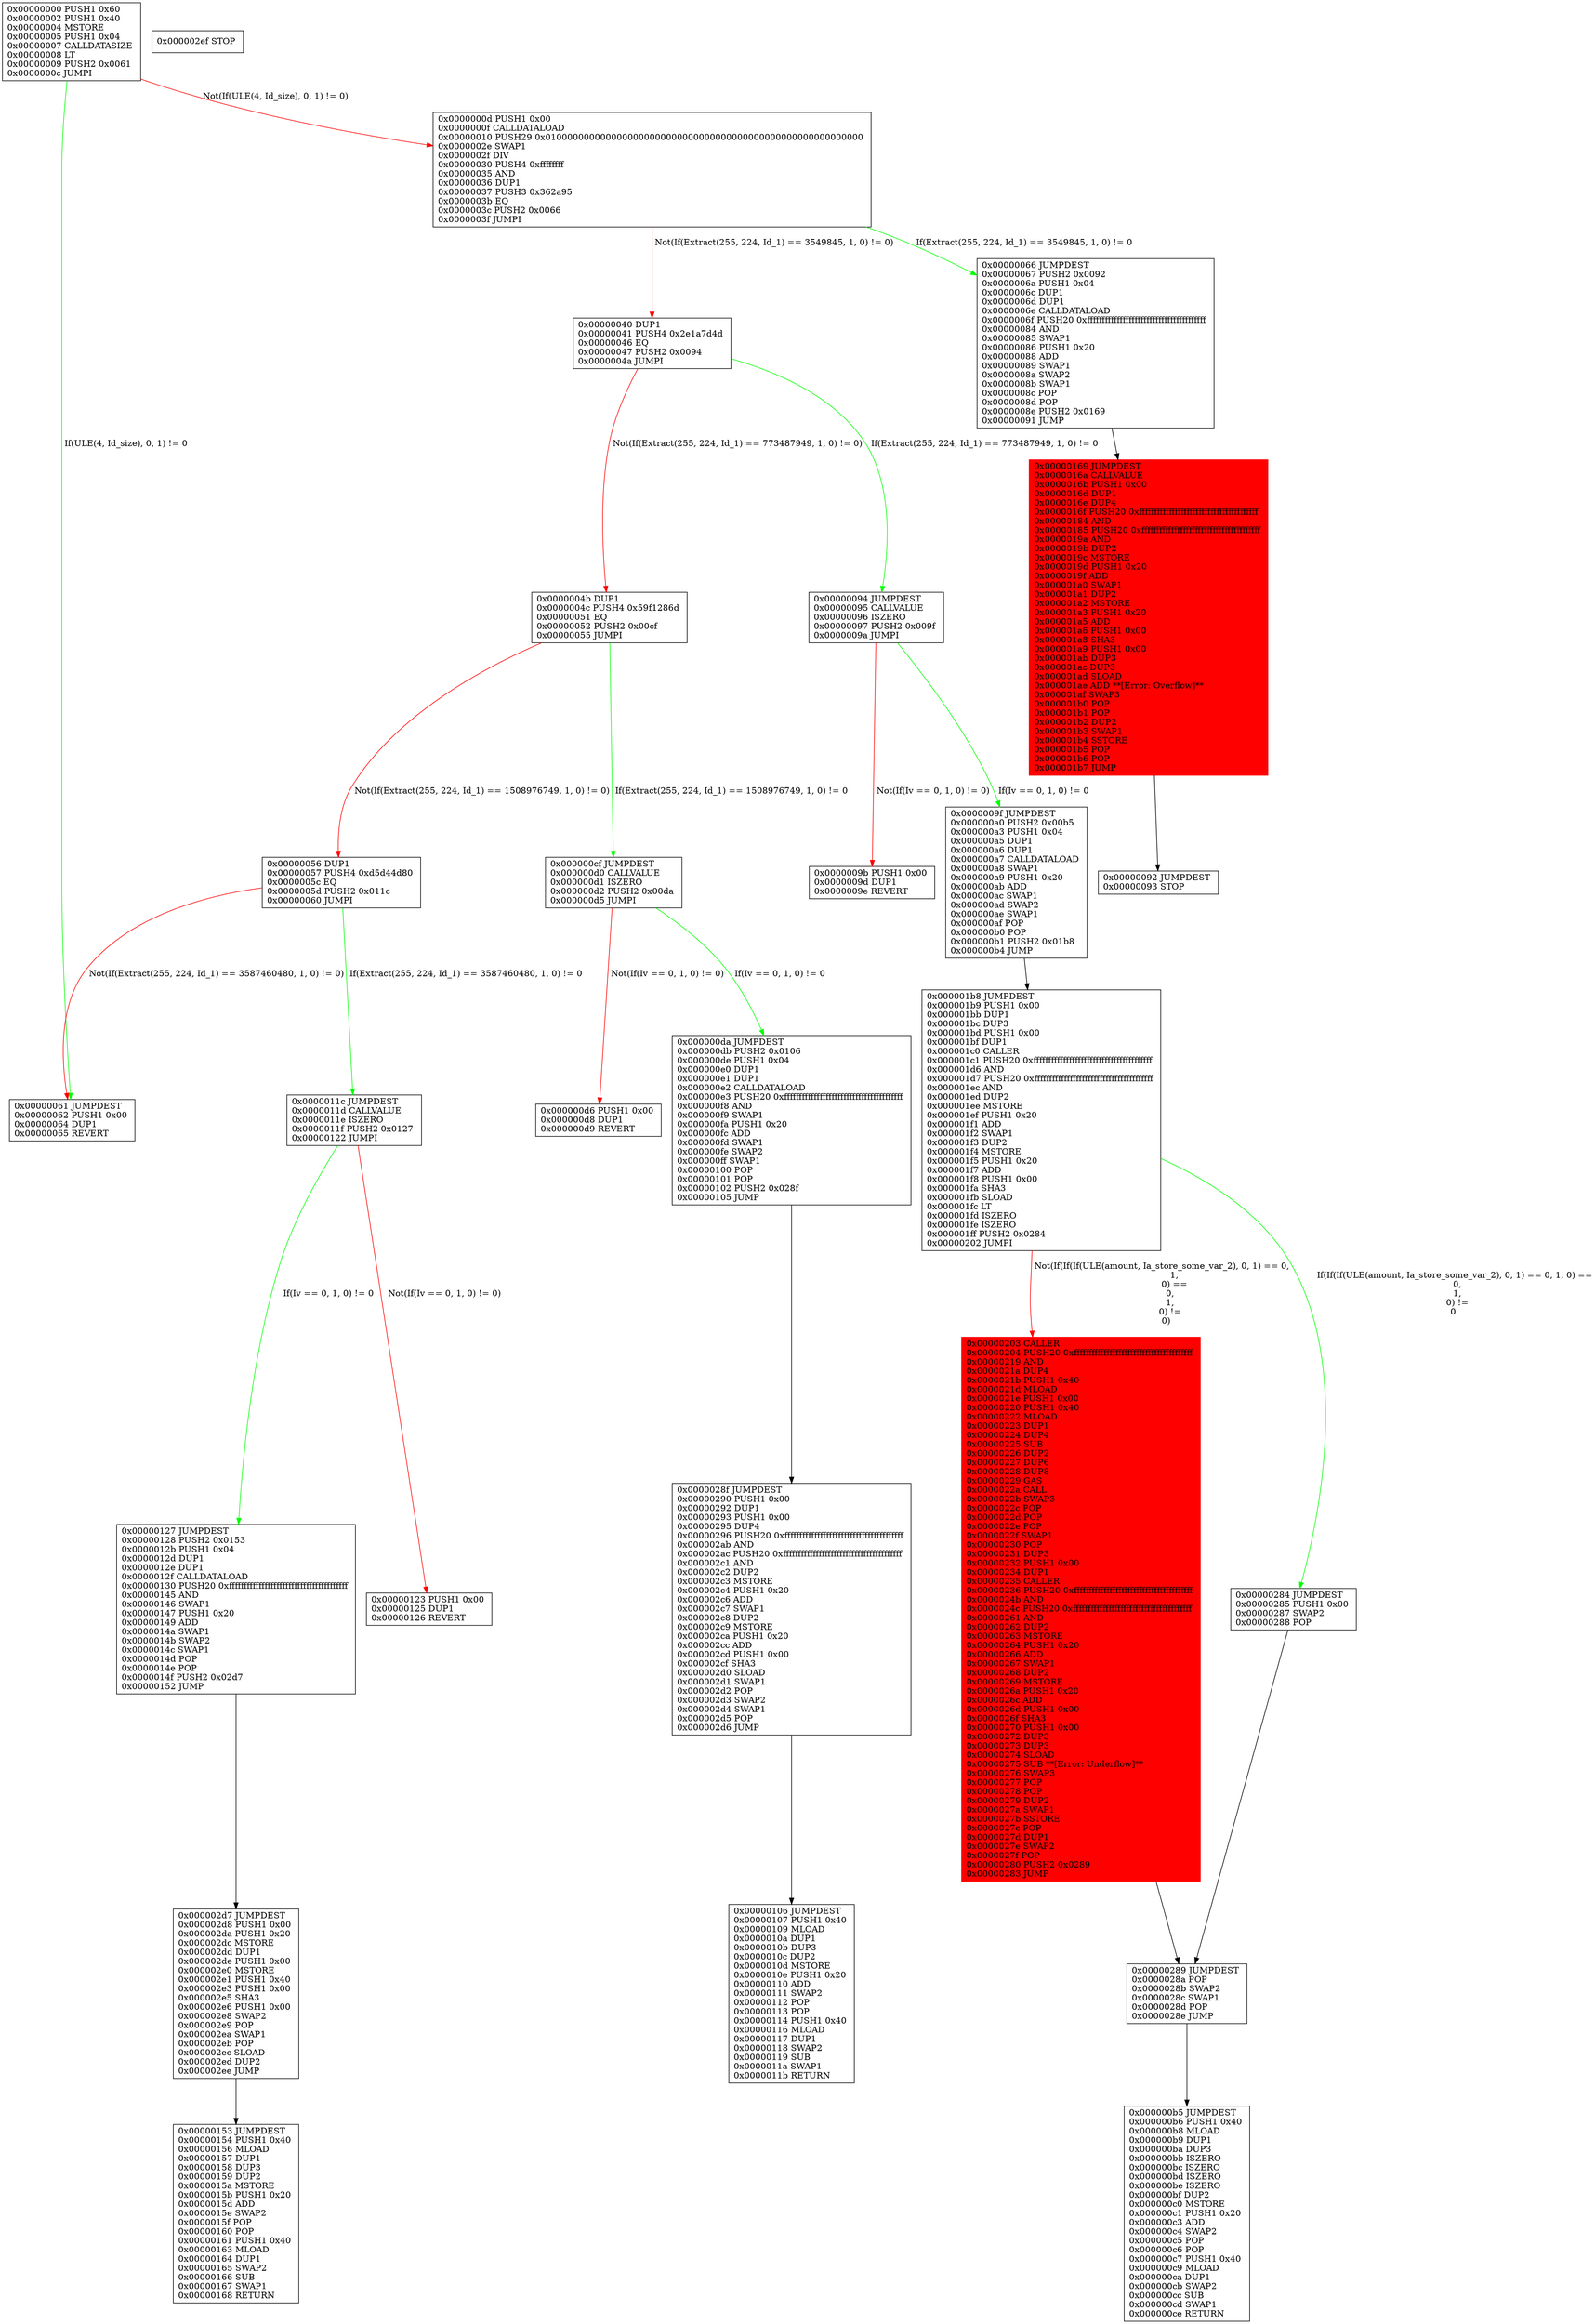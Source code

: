 digraph osiris_cfg {
rankdir = TB;
size = "240"
graph[fontname = Courier, fontsize = 14.0, labeljust = l, nojustify = true];node[shape = record];
"0x0"[label="0x00000000 PUSH1 0x60 \l0x00000002 PUSH1 0x40 \l0x00000004 MSTORE \l0x00000005 PUSH1 0x04 \l0x00000007 CALLDATASIZE \l0x00000008 LT \l0x00000009 PUSH2 0x0061 \l0x0000000c JUMPI \l"];
"0x0" -> "0x61" [color="green" label=" If(ULE(4, Id_size), 0, 1) != 0"];
"0x0" -> "0xd" [color="red" label=" Not(If(ULE(4, Id_size), 0, 1) != 0)"];
"0xd"[label="0x0000000d PUSH1 0x00 \l0x0000000f CALLDATALOAD \l0x00000010 PUSH29 0x0100000000000000000000000000000000000000000000000000000000 \l0x0000002e SWAP1 \l0x0000002f DIV \l0x00000030 PUSH4 0xffffffff \l0x00000035 AND \l0x00000036 DUP1 \l0x00000037 PUSH3 0x362a95 \l0x0000003b EQ \l0x0000003c PUSH2 0x0066 \l0x0000003f JUMPI \l"];
"0xd" -> "0x66" [color="green" label=" If(Extract(255, 224, Id_1) == 3549845, 1, 0) != 0"];
"0xd" -> "0x40" [color="red" label=" Not(If(Extract(255, 224, Id_1) == 3549845, 1, 0) != 0)"];
"0x40"[label="0x00000040 DUP1 \l0x00000041 PUSH4 0x2e1a7d4d \l0x00000046 EQ \l0x00000047 PUSH2 0x0094 \l0x0000004a JUMPI \l"];
"0x40" -> "0x94" [color="green" label=" If(Extract(255, 224, Id_1) == 773487949, 1, 0) != 0"];
"0x40" -> "0x4b" [color="red" label=" Not(If(Extract(255, 224, Id_1) == 773487949, 1, 0) != 0)"];
"0x4b"[label="0x0000004b DUP1 \l0x0000004c PUSH4 0x59f1286d \l0x00000051 EQ \l0x00000052 PUSH2 0x00cf \l0x00000055 JUMPI \l"];
"0x4b" -> "0xcf" [color="green" label=" If(Extract(255, 224, Id_1) == 1508976749, 1, 0) != 0"];
"0x4b" -> "0x56" [color="red" label=" Not(If(Extract(255, 224, Id_1) == 1508976749, 1, 0) != 0)"];
"0x56"[label="0x00000056 DUP1 \l0x00000057 PUSH4 0xd5d44d80 \l0x0000005c EQ \l0x0000005d PUSH2 0x011c \l0x00000060 JUMPI \l"];
"0x56" -> "0x11c" [color="green" label=" If(Extract(255, 224, Id_1) == 3587460480, 1, 0) != 0"];
"0x56" -> "0x61" [color="red" label=" Not(If(Extract(255, 224, Id_1) == 3587460480, 1, 0) != 0)"];
"0x61"[label="0x00000061 JUMPDEST \l0x00000062 PUSH1 0x00 \l0x00000064 DUP1 \l0x00000065 REVERT \l"];
"0x66"[label="0x00000066 JUMPDEST \l0x00000067 PUSH2 0x0092 \l0x0000006a PUSH1 0x04 \l0x0000006c DUP1 \l0x0000006d DUP1 \l0x0000006e CALLDATALOAD \l0x0000006f PUSH20 0xffffffffffffffffffffffffffffffffffffffff \l0x00000084 AND \l0x00000085 SWAP1 \l0x00000086 PUSH1 0x20 \l0x00000088 ADD \l0x00000089 SWAP1 \l0x0000008a SWAP2 \l0x0000008b SWAP1 \l0x0000008c POP \l0x0000008d POP \l0x0000008e PUSH2 0x0169 \l0x00000091 JUMP \l"];
"0x66" -> "0x169" [color="black"];
"0x92"[label="0x00000092 JUMPDEST \l0x00000093 STOP \l"];
"0x94"[label="0x00000094 JUMPDEST \l0x00000095 CALLVALUE \l0x00000096 ISZERO \l0x00000097 PUSH2 0x009f \l0x0000009a JUMPI \l"];
"0x94" -> "0x9f" [color="green" label=" If(Iv == 0, 1, 0) != 0"];
"0x94" -> "0x9b" [color="red" label=" Not(If(Iv == 0, 1, 0) != 0)"];
"0x9b"[label="0x0000009b PUSH1 0x00 \l0x0000009d DUP1 \l0x0000009e REVERT \l"];
"0x9f"[label="0x0000009f JUMPDEST \l0x000000a0 PUSH2 0x00b5 \l0x000000a3 PUSH1 0x04 \l0x000000a5 DUP1 \l0x000000a6 DUP1 \l0x000000a7 CALLDATALOAD \l0x000000a8 SWAP1 \l0x000000a9 PUSH1 0x20 \l0x000000ab ADD \l0x000000ac SWAP1 \l0x000000ad SWAP2 \l0x000000ae SWAP1 \l0x000000af POP \l0x000000b0 POP \l0x000000b1 PUSH2 0x01b8 \l0x000000b4 JUMP \l"];
"0x9f" -> "0x1b8" [color="black"];
"0xb5"[label="0x000000b5 JUMPDEST \l0x000000b6 PUSH1 0x40 \l0x000000b8 MLOAD \l0x000000b9 DUP1 \l0x000000ba DUP3 \l0x000000bb ISZERO \l0x000000bc ISZERO \l0x000000bd ISZERO \l0x000000be ISZERO \l0x000000bf DUP2 \l0x000000c0 MSTORE \l0x000000c1 PUSH1 0x20 \l0x000000c3 ADD \l0x000000c4 SWAP2 \l0x000000c5 POP \l0x000000c6 POP \l0x000000c7 PUSH1 0x40 \l0x000000c9 MLOAD \l0x000000ca DUP1 \l0x000000cb SWAP2 \l0x000000cc SUB \l0x000000cd SWAP1 \l0x000000ce RETURN \l"];
"0xcf"[label="0x000000cf JUMPDEST \l0x000000d0 CALLVALUE \l0x000000d1 ISZERO \l0x000000d2 PUSH2 0x00da \l0x000000d5 JUMPI \l"];
"0xcf" -> "0xda" [color="green" label=" If(Iv == 0, 1, 0) != 0"];
"0xcf" -> "0xd6" [color="red" label=" Not(If(Iv == 0, 1, 0) != 0)"];
"0xd6"[label="0x000000d6 PUSH1 0x00 \l0x000000d8 DUP1 \l0x000000d9 REVERT \l"];
"0xda"[label="0x000000da JUMPDEST \l0x000000db PUSH2 0x0106 \l0x000000de PUSH1 0x04 \l0x000000e0 DUP1 \l0x000000e1 DUP1 \l0x000000e2 CALLDATALOAD \l0x000000e3 PUSH20 0xffffffffffffffffffffffffffffffffffffffff \l0x000000f8 AND \l0x000000f9 SWAP1 \l0x000000fa PUSH1 0x20 \l0x000000fc ADD \l0x000000fd SWAP1 \l0x000000fe SWAP2 \l0x000000ff SWAP1 \l0x00000100 POP \l0x00000101 POP \l0x00000102 PUSH2 0x028f \l0x00000105 JUMP \l"];
"0xda" -> "0x28f" [color="black"];
"0x106"[label="0x00000106 JUMPDEST \l0x00000107 PUSH1 0x40 \l0x00000109 MLOAD \l0x0000010a DUP1 \l0x0000010b DUP3 \l0x0000010c DUP2 \l0x0000010d MSTORE \l0x0000010e PUSH1 0x20 \l0x00000110 ADD \l0x00000111 SWAP2 \l0x00000112 POP \l0x00000113 POP \l0x00000114 PUSH1 0x40 \l0x00000116 MLOAD \l0x00000117 DUP1 \l0x00000118 SWAP2 \l0x00000119 SUB \l0x0000011a SWAP1 \l0x0000011b RETURN \l"];
"0x11c"[label="0x0000011c JUMPDEST \l0x0000011d CALLVALUE \l0x0000011e ISZERO \l0x0000011f PUSH2 0x0127 \l0x00000122 JUMPI \l"];
"0x11c" -> "0x127" [color="green" label=" If(Iv == 0, 1, 0) != 0"];
"0x11c" -> "0x123" [color="red" label=" Not(If(Iv == 0, 1, 0) != 0)"];
"0x123"[label="0x00000123 PUSH1 0x00 \l0x00000125 DUP1 \l0x00000126 REVERT \l"];
"0x127"[label="0x00000127 JUMPDEST \l0x00000128 PUSH2 0x0153 \l0x0000012b PUSH1 0x04 \l0x0000012d DUP1 \l0x0000012e DUP1 \l0x0000012f CALLDATALOAD \l0x00000130 PUSH20 0xffffffffffffffffffffffffffffffffffffffff \l0x00000145 AND \l0x00000146 SWAP1 \l0x00000147 PUSH1 0x20 \l0x00000149 ADD \l0x0000014a SWAP1 \l0x0000014b SWAP2 \l0x0000014c SWAP1 \l0x0000014d POP \l0x0000014e POP \l0x0000014f PUSH2 0x02d7 \l0x00000152 JUMP \l"];
"0x127" -> "0x2d7" [color="black"];
"0x153"[label="0x00000153 JUMPDEST \l0x00000154 PUSH1 0x40 \l0x00000156 MLOAD \l0x00000157 DUP1 \l0x00000158 DUP3 \l0x00000159 DUP2 \l0x0000015a MSTORE \l0x0000015b PUSH1 0x20 \l0x0000015d ADD \l0x0000015e SWAP2 \l0x0000015f POP \l0x00000160 POP \l0x00000161 PUSH1 0x40 \l0x00000163 MLOAD \l0x00000164 DUP1 \l0x00000165 SWAP2 \l0x00000166 SUB \l0x00000167 SWAP1 \l0x00000168 RETURN \l"];
"0x169"[label="0x00000169 JUMPDEST \l0x0000016a CALLVALUE \l0x0000016b PUSH1 0x00 \l0x0000016d DUP1 \l0x0000016e DUP4 \l0x0000016f PUSH20 0xffffffffffffffffffffffffffffffffffffffff \l0x00000184 AND \l0x00000185 PUSH20 0xffffffffffffffffffffffffffffffffffffffff \l0x0000019a AND \l0x0000019b DUP2 \l0x0000019c MSTORE \l0x0000019d PUSH1 0x20 \l0x0000019f ADD \l0x000001a0 SWAP1 \l0x000001a1 DUP2 \l0x000001a2 MSTORE \l0x000001a3 PUSH1 0x20 \l0x000001a5 ADD \l0x000001a6 PUSH1 0x00 \l0x000001a8 SHA3 \l0x000001a9 PUSH1 0x00 \l0x000001ab DUP3 \l0x000001ac DUP3 \l0x000001ad SLOAD \l0x000001ae ADD  **[Error: Overflow]**\l0x000001af SWAP3 \l0x000001b0 POP \l0x000001b1 POP \l0x000001b2 DUP2 \l0x000001b3 SWAP1 \l0x000001b4 SSTORE \l0x000001b5 POP \l0x000001b6 POP \l0x000001b7 JUMP \l",style=filled,color=red];
"0x169" -> "0x92" [color="black"];
"0x1b8"[label="0x000001b8 JUMPDEST \l0x000001b9 PUSH1 0x00 \l0x000001bb DUP1 \l0x000001bc DUP3 \l0x000001bd PUSH1 0x00 \l0x000001bf DUP1 \l0x000001c0 CALLER \l0x000001c1 PUSH20 0xffffffffffffffffffffffffffffffffffffffff \l0x000001d6 AND \l0x000001d7 PUSH20 0xffffffffffffffffffffffffffffffffffffffff \l0x000001ec AND \l0x000001ed DUP2 \l0x000001ee MSTORE \l0x000001ef PUSH1 0x20 \l0x000001f1 ADD \l0x000001f2 SWAP1 \l0x000001f3 DUP2 \l0x000001f4 MSTORE \l0x000001f5 PUSH1 0x20 \l0x000001f7 ADD \l0x000001f8 PUSH1 0x00 \l0x000001fa SHA3 \l0x000001fb SLOAD \l0x000001fc LT \l0x000001fd ISZERO \l0x000001fe ISZERO \l0x000001ff PUSH2 0x0284 \l0x00000202 JUMPI \l"];
"0x1b8" -> "0x284" [color="green" label=" If(If(If(ULE(amount, Ia_store_some_var_2), 0, 1) == 0, 1, 0) ==
   0,
   1,
   0) !=
0"];
"0x1b8" -> "0x203" [color="red" label=" Not(If(If(If(ULE(amount, Ia_store_some_var_2), 0, 1) == 0,
          1,
          0) ==
       0,
       1,
       0) !=
    0)"];
"0x203"[label="0x00000203 CALLER \l0x00000204 PUSH20 0xffffffffffffffffffffffffffffffffffffffff \l0x00000219 AND \l0x0000021a DUP4 \l0x0000021b PUSH1 0x40 \l0x0000021d MLOAD \l0x0000021e PUSH1 0x00 \l0x00000220 PUSH1 0x40 \l0x00000222 MLOAD \l0x00000223 DUP1 \l0x00000224 DUP4 \l0x00000225 SUB \l0x00000226 DUP2 \l0x00000227 DUP6 \l0x00000228 DUP8 \l0x00000229 GAS \l0x0000022a CALL \l0x0000022b SWAP3 \l0x0000022c POP \l0x0000022d POP \l0x0000022e POP \l0x0000022f SWAP1 \l0x00000230 POP \l0x00000231 DUP3 \l0x00000232 PUSH1 0x00 \l0x00000234 DUP1 \l0x00000235 CALLER \l0x00000236 PUSH20 0xffffffffffffffffffffffffffffffffffffffff \l0x0000024b AND \l0x0000024c PUSH20 0xffffffffffffffffffffffffffffffffffffffff \l0x00000261 AND \l0x00000262 DUP2 \l0x00000263 MSTORE \l0x00000264 PUSH1 0x20 \l0x00000266 ADD \l0x00000267 SWAP1 \l0x00000268 DUP2 \l0x00000269 MSTORE \l0x0000026a PUSH1 0x20 \l0x0000026c ADD \l0x0000026d PUSH1 0x00 \l0x0000026f SHA3 \l0x00000270 PUSH1 0x00 \l0x00000272 DUP3 \l0x00000273 DUP3 \l0x00000274 SLOAD \l0x00000275 SUB  **[Error: Underflow]**\l0x00000276 SWAP3 \l0x00000277 POP \l0x00000278 POP \l0x00000279 DUP2 \l0x0000027a SWAP1 \l0x0000027b SSTORE \l0x0000027c POP \l0x0000027d DUP1 \l0x0000027e SWAP2 \l0x0000027f POP \l0x00000280 PUSH2 0x0289 \l0x00000283 JUMP \l",style=filled,color=red];
"0x203" -> "0x289" [color="black"];
"0x284"[label="0x00000284 JUMPDEST \l0x00000285 PUSH1 0x00 \l0x00000287 SWAP2 \l0x00000288 POP \l"];
"0x284" -> "0x289" [color="black"];
"0x289"[label="0x00000289 JUMPDEST \l0x0000028a POP \l0x0000028b SWAP2 \l0x0000028c SWAP1 \l0x0000028d POP \l0x0000028e JUMP \l"];
"0x289" -> "0xb5" [color="black"];
"0x28f"[label="0x0000028f JUMPDEST \l0x00000290 PUSH1 0x00 \l0x00000292 DUP1 \l0x00000293 PUSH1 0x00 \l0x00000295 DUP4 \l0x00000296 PUSH20 0xffffffffffffffffffffffffffffffffffffffff \l0x000002ab AND \l0x000002ac PUSH20 0xffffffffffffffffffffffffffffffffffffffff \l0x000002c1 AND \l0x000002c2 DUP2 \l0x000002c3 MSTORE \l0x000002c4 PUSH1 0x20 \l0x000002c6 ADD \l0x000002c7 SWAP1 \l0x000002c8 DUP2 \l0x000002c9 MSTORE \l0x000002ca PUSH1 0x20 \l0x000002cc ADD \l0x000002cd PUSH1 0x00 \l0x000002cf SHA3 \l0x000002d0 SLOAD \l0x000002d1 SWAP1 \l0x000002d2 POP \l0x000002d3 SWAP2 \l0x000002d4 SWAP1 \l0x000002d5 POP \l0x000002d6 JUMP \l"];
"0x28f" -> "0x106" [color="black"];
"0x2d7"[label="0x000002d7 JUMPDEST \l0x000002d8 PUSH1 0x00 \l0x000002da PUSH1 0x20 \l0x000002dc MSTORE \l0x000002dd DUP1 \l0x000002de PUSH1 0x00 \l0x000002e0 MSTORE \l0x000002e1 PUSH1 0x40 \l0x000002e3 PUSH1 0x00 \l0x000002e5 SHA3 \l0x000002e6 PUSH1 0x00 \l0x000002e8 SWAP2 \l0x000002e9 POP \l0x000002ea SWAP1 \l0x000002eb POP \l0x000002ec SLOAD \l0x000002ed DUP2 \l0x000002ee JUMP \l"];
"0x2d7" -> "0x153" [color="black"];
"0x2ef"[label="0x000002ef STOP \l"];
}
